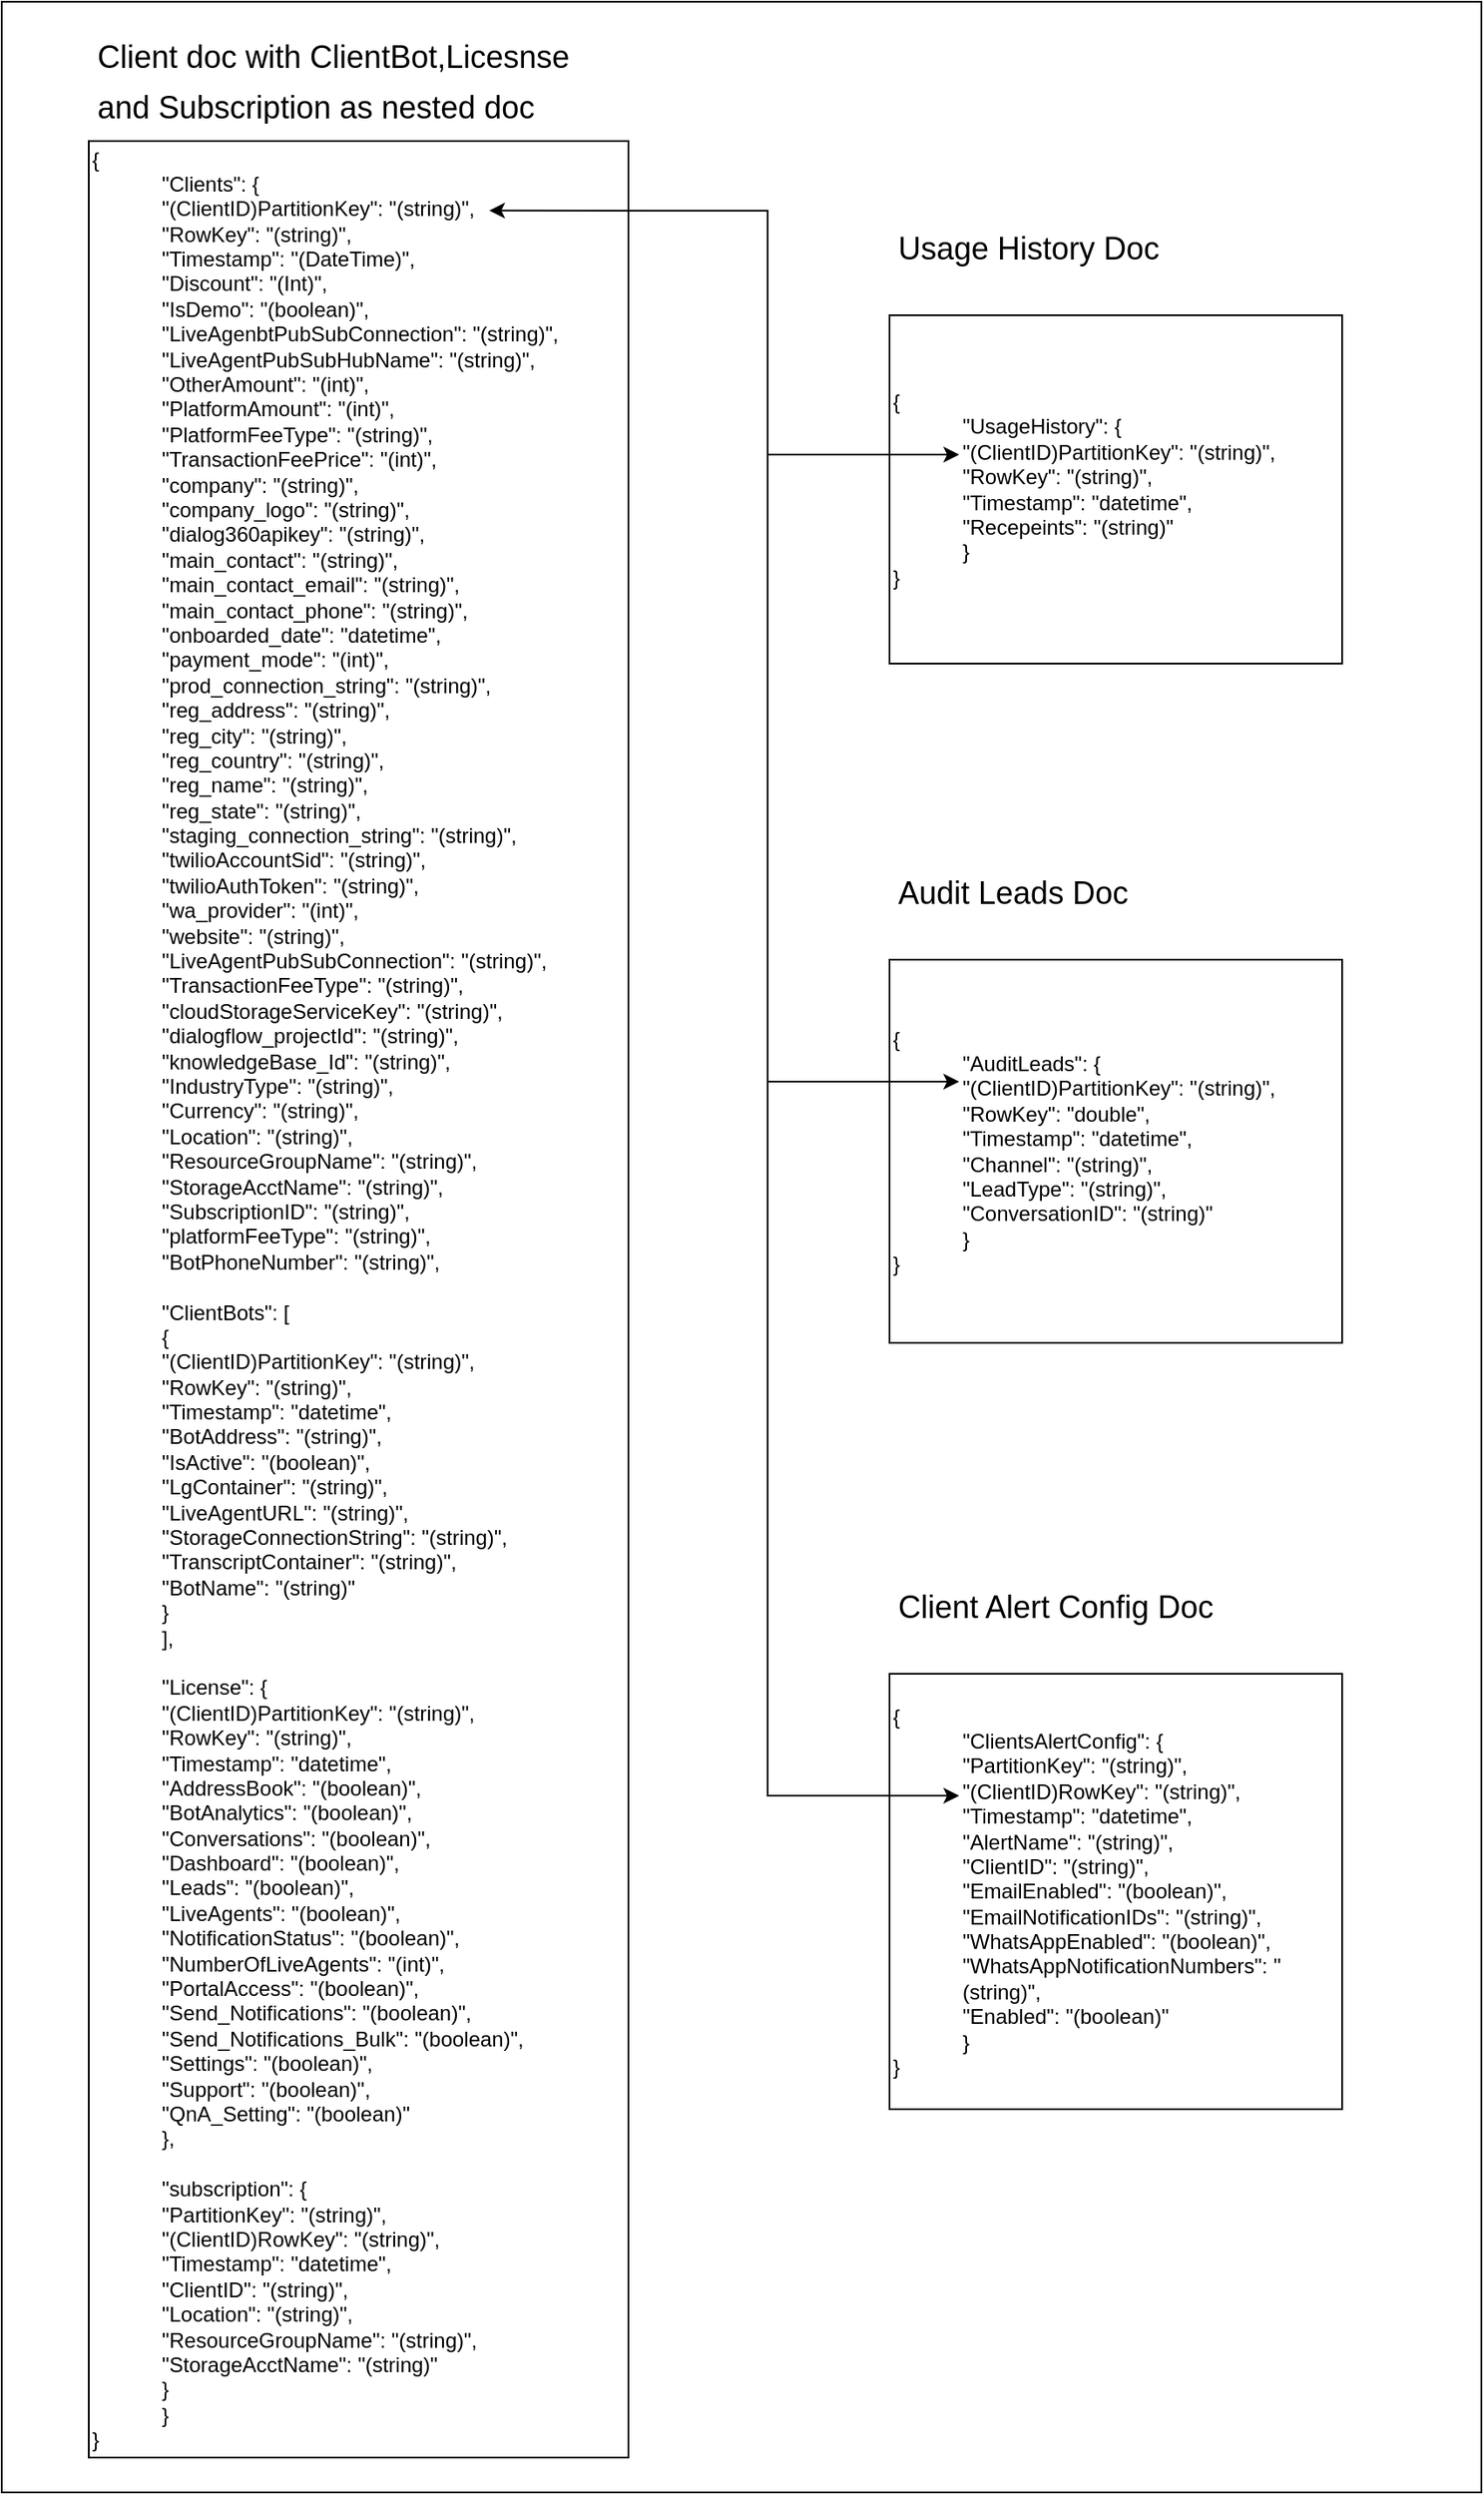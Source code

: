 <mxfile version="16.0.3" type="github">
  <diagram id="PCMa7M_t4KPaJl307eau" name="Page-1">
    <mxGraphModel dx="1718" dy="1592" grid="1" gridSize="10" guides="1" tooltips="1" connect="1" arrows="1" fold="1" page="1" pageScale="1" pageWidth="850" pageHeight="1100" math="0" shadow="0">
      <root>
        <mxCell id="0" />
        <mxCell id="1" parent="0" />
        <mxCell id="wjQ5FOuZceBZZrbnuaqa-4" value="" style="rounded=0;whiteSpace=wrap;html=1;" parent="1" vertex="1">
          <mxGeometry x="-10" y="-270" width="850" height="1430" as="geometry" />
        </mxCell>
        <mxCell id="wjQ5FOuZceBZZrbnuaqa-6" value="&lt;div&gt;{&lt;/div&gt;&lt;blockquote style=&quot;margin: 0 0 0 40px ; border: none ; padding: 0px&quot;&gt;&lt;div&gt;&quot;Clients&quot;: {&lt;/div&gt;&lt;div&gt;&quot;(ClientID)PartitionKey&quot;: &quot;(string)&quot;,&lt;/div&gt;&lt;div&gt;&quot;RowKey&quot;: &quot;(string)&quot;,&lt;/div&gt;&lt;div&gt;&quot;Timestamp&quot;: &quot;(DateTime)&quot;,&lt;/div&gt;&lt;div&gt;&quot;Discount&quot;: &quot;(Int)&quot;,&lt;/div&gt;&lt;div&gt;&quot;IsDemo&quot;: &quot;(boolean)&quot;,&lt;/div&gt;&lt;div&gt;&quot;LiveAgenbtPubSubConnection&quot;: &quot;(string)&quot;,&lt;/div&gt;&lt;div&gt;&quot;LiveAgentPubSubHubName&quot;: &quot;(string)&quot;,&lt;/div&gt;&lt;div&gt;&quot;OtherAmount&quot;: &quot;(int)&quot;,&lt;/div&gt;&lt;div&gt;&quot;PlatformAmount&quot;: &quot;(int)&quot;,&lt;/div&gt;&lt;div&gt;&quot;PlatformFeeType&quot;: &quot;(string)&quot;,&lt;/div&gt;&lt;div&gt;&quot;TransactionFeePrice&quot;: &quot;(int)&quot;,&lt;/div&gt;&lt;div&gt;&quot;company&quot;: &quot;(string)&quot;,&lt;/div&gt;&lt;div&gt;&quot;company_logo&quot;: &quot;(string)&quot;,&lt;/div&gt;&lt;div&gt;&quot;dialog360apikey&quot;: &quot;(string)&quot;,&lt;/div&gt;&lt;div&gt;&quot;main_contact&quot;: &quot;(string)&quot;,&lt;/div&gt;&lt;div&gt;&quot;main_contact_email&quot;: &quot;(string)&quot;,&lt;/div&gt;&lt;div&gt;&quot;main_contact_phone&quot;: &quot;(string)&quot;,&lt;/div&gt;&lt;div&gt;&quot;onboarded_date&quot;: &quot;datetime&quot;,&lt;/div&gt;&lt;div&gt;&quot;payment_mode&quot;: &quot;(int)&quot;,&lt;/div&gt;&lt;div&gt;&quot;prod_connection_string&quot;: &quot;(string)&quot;,&lt;/div&gt;&lt;div&gt;&quot;reg_address&quot;: &quot;(string)&quot;,&lt;/div&gt;&lt;div&gt;&quot;reg_city&quot;: &quot;(string)&quot;,&lt;/div&gt;&lt;div&gt;&quot;reg_country&quot;: &quot;(string)&quot;,&lt;/div&gt;&lt;div&gt;&quot;reg_name&quot;: &quot;(string)&quot;,&lt;/div&gt;&lt;div&gt;&quot;reg_state&quot;: &quot;(string)&quot;,&lt;/div&gt;&lt;div&gt;&quot;staging_connection_string&quot;: &quot;(string)&quot;,&lt;/div&gt;&lt;div&gt;&quot;twilioAccountSid&quot;: &quot;(string)&quot;,&lt;/div&gt;&lt;div&gt;&quot;twilioAuthToken&quot;: &quot;(string)&quot;,&lt;/div&gt;&lt;div&gt;&quot;wa_provider&quot;: &quot;(int)&quot;,&lt;/div&gt;&lt;div&gt;&quot;website&quot;: &quot;(string)&quot;,&lt;/div&gt;&lt;div&gt;&quot;LiveAgentPubSubConnection&quot;: &quot;(string)&quot;,&lt;/div&gt;&lt;div&gt;&quot;TransactionFeeType&quot;: &quot;(string)&quot;,&lt;/div&gt;&lt;div&gt;&quot;cloudStorageServiceKey&quot;: &quot;(string)&quot;,&lt;/div&gt;&lt;div&gt;&quot;dialogflow_projectId&quot;: &quot;(string)&quot;,&lt;/div&gt;&lt;div&gt;&quot;knowledgeBase_Id&quot;: &quot;(string)&quot;,&lt;/div&gt;&lt;div&gt;&quot;IndustryType&quot;: &quot;(string)&quot;,&lt;/div&gt;&lt;div&gt;&quot;Currency&quot;: &quot;(string)&quot;,&lt;/div&gt;&lt;div&gt;&quot;Location&quot;: &quot;(string)&quot;,&lt;/div&gt;&lt;div&gt;&quot;ResourceGroupName&quot;: &quot;(string)&quot;,&lt;/div&gt;&lt;div&gt;&quot;StorageAcctName&quot;: &quot;(string)&quot;,&lt;/div&gt;&lt;div&gt;&quot;SubscriptionID&quot;: &quot;(string)&quot;,&lt;/div&gt;&lt;div&gt;&quot;platformFeeType&quot;: &quot;(string)&quot;,&lt;/div&gt;&lt;div&gt;&quot;BotPhoneNumber&quot;: &quot;(string)&quot;,&lt;/div&gt;&lt;div&gt;&lt;br&gt;&lt;/div&gt;&lt;div&gt;&quot;ClientBots&quot;: [&lt;/div&gt;&lt;div&gt;{&lt;/div&gt;&lt;div&gt;&quot;(ClientID)PartitionKey&quot;: &quot;(string)&quot;,&lt;/div&gt;&lt;div&gt;&quot;RowKey&quot;: &quot;(string)&quot;,&lt;/div&gt;&lt;div&gt;&quot;Timestamp&quot;: &quot;datetime&quot;,&lt;/div&gt;&lt;div&gt;&quot;BotAddress&quot;: &quot;(string)&quot;,&lt;/div&gt;&lt;div&gt;&quot;IsActive&quot;: &quot;(boolean)&quot;,&lt;/div&gt;&lt;div&gt;&quot;LgContainer&quot;: &quot;(string)&quot;,&lt;/div&gt;&lt;div&gt;&quot;LiveAgentURL&quot;: &quot;(string)&quot;,&lt;/div&gt;&lt;div&gt;&quot;StorageConnectionString&quot;: &quot;(string)&quot;,&lt;/div&gt;&lt;div&gt;&quot;TranscriptContainer&quot;: &quot;(string)&quot;,&lt;/div&gt;&lt;div&gt;&quot;BotName&quot;: &quot;(string)&quot;&lt;/div&gt;&lt;div&gt;}&lt;/div&gt;&lt;div&gt;],&lt;/div&gt;&lt;div&gt;&lt;br&gt;&lt;/div&gt;&lt;div&gt;&quot;License&quot;: {&lt;/div&gt;&lt;div&gt;&quot;(ClientID)PartitionKey&quot;: &quot;(string)&quot;,&lt;/div&gt;&lt;div&gt;&quot;RowKey&quot;: &quot;(string)&quot;,&lt;/div&gt;&lt;div&gt;&quot;Timestamp&quot;: &quot;datetime&quot;,&lt;/div&gt;&lt;div&gt;&quot;AddressBook&quot;: &quot;(boolean)&quot;,&lt;/div&gt;&lt;div&gt;&quot;BotAnalytics&quot;: &quot;(boolean)&quot;,&lt;/div&gt;&lt;div&gt;&quot;Conversations&quot;: &quot;(boolean)&quot;,&lt;/div&gt;&lt;div&gt;&quot;Dashboard&quot;: &quot;(boolean)&quot;,&lt;/div&gt;&lt;div&gt;&quot;Leads&quot;: &quot;(boolean)&quot;,&lt;/div&gt;&lt;div&gt;&quot;LiveAgents&quot;: &quot;(boolean)&quot;,&lt;/div&gt;&lt;div&gt;&quot;NotificationStatus&quot;: &quot;(boolean)&quot;,&lt;/div&gt;&lt;div&gt;&quot;NumberOfLiveAgents&quot;: &quot;(int)&quot;,&lt;/div&gt;&lt;div&gt;&quot;PortalAccess&quot;: &quot;(boolean)&quot;,&lt;/div&gt;&lt;div&gt;&quot;Send_Notifications&quot;: &quot;(boolean)&quot;,&lt;/div&gt;&lt;div&gt;&quot;Send_Notifications_Bulk&quot;: &quot;(boolean)&quot;,&lt;/div&gt;&lt;div&gt;&quot;Settings&quot;: &quot;(boolean)&quot;,&lt;/div&gt;&lt;div&gt;&quot;Support&quot;: &quot;(boolean)&quot;,&lt;/div&gt;&lt;div&gt;&quot;QnA_Setting&quot;: &quot;(boolean)&quot;&lt;/div&gt;&lt;div&gt;},&lt;/div&gt;&lt;div&gt;&lt;br&gt;&lt;/div&gt;&lt;div&gt;&quot;subscription&quot;: {&lt;/div&gt;&lt;div&gt;&quot;PartitionKey&quot;: &quot;(string)&quot;,&lt;/div&gt;&lt;div&gt;&quot;(ClientID)RowKey&quot;: &quot;(string)&quot;,&lt;/div&gt;&lt;div&gt;&quot;Timestamp&quot;: &quot;datetime&quot;,&lt;/div&gt;&lt;div&gt;&quot;ClientID&quot;: &quot;(string)&quot;,&lt;/div&gt;&lt;div&gt;&quot;Location&quot;: &quot;(string)&quot;,&lt;/div&gt;&lt;div&gt;&quot;ResourceGroupName&quot;: &quot;(string)&quot;,&lt;/div&gt;&lt;div&gt;&quot;StorageAcctName&quot;: &quot;(string)&quot;&lt;/div&gt;&lt;div&gt;}&lt;/div&gt;&lt;div&gt;}&lt;/div&gt;&lt;/blockquote&gt;&lt;div&gt;&lt;span&gt; &lt;/span&gt;}&lt;/div&gt;" style="rounded=0;whiteSpace=wrap;html=1;align=left;" parent="1" vertex="1">
          <mxGeometry x="40" y="-190" width="310" height="1330" as="geometry" />
        </mxCell>
        <mxCell id="wjQ5FOuZceBZZrbnuaqa-7" value="&lt;div&gt;{&lt;/div&gt;&lt;blockquote style=&quot;margin: 0 0 0 40px ; border: none ; padding: 0px&quot;&gt;&lt;div&gt;&quot;UsageHistory&quot;: {&lt;/div&gt;&lt;div&gt;&quot;(ClientID)PartitionKey&quot;: &quot;(string)&quot;,&lt;/div&gt;&lt;div&gt;&quot;RowKey&quot;: &quot;(string)&quot;,&lt;/div&gt;&lt;div&gt;&quot;Timestamp&quot;: &quot;datetime&quot;,&lt;/div&gt;&lt;div&gt;&quot;Recepeints&quot;: &quot;(string)&quot;&lt;/div&gt;&lt;div&gt;}&lt;/div&gt;&lt;/blockquote&gt;&lt;div&gt;&lt;span&gt; &lt;/span&gt;}&lt;/div&gt;" style="rounded=0;whiteSpace=wrap;html=1;align=left;" parent="1" vertex="1">
          <mxGeometry x="500" y="-90" width="260" height="200" as="geometry" />
        </mxCell>
        <mxCell id="wjQ5FOuZceBZZrbnuaqa-8" value="&lt;div&gt;{&lt;/div&gt;&lt;blockquote style=&quot;margin: 0 0 0 40px ; border: none ; padding: 0px&quot;&gt;&lt;div&gt;&quot;AuditLeads&quot;: {&lt;/div&gt;&lt;div&gt;&quot;(ClientID)PartitionKey&quot;: &quot;(string)&quot;,&lt;/div&gt;&lt;div&gt;&quot;RowKey&quot;: &quot;double&quot;,&lt;/div&gt;&lt;div&gt;&quot;Timestamp&quot;: &quot;datetime&quot;,&lt;/div&gt;&lt;div&gt;&quot;Channel&quot;: &quot;(string)&quot;,&lt;/div&gt;&lt;div&gt;&quot;LeadType&quot;: &quot;(string)&quot;,&lt;/div&gt;&lt;div&gt;&quot;ConversationID&quot;: &quot;(string)&quot;&lt;/div&gt;&lt;div&gt;}&lt;/div&gt;&lt;/blockquote&gt;&lt;div&gt;&lt;span&gt; &lt;/span&gt;}&lt;/div&gt;" style="rounded=0;whiteSpace=wrap;html=1;align=left;" parent="1" vertex="1">
          <mxGeometry x="500" y="280" width="260" height="220" as="geometry" />
        </mxCell>
        <mxCell id="wjQ5FOuZceBZZrbnuaqa-9" value="&lt;div&gt;{&lt;/div&gt;&lt;blockquote style=&quot;margin: 0 0 0 40px ; border: none ; padding: 0px&quot;&gt;&lt;div&gt;&quot;ClientsAlertConfig&quot;: {&lt;/div&gt;&lt;div&gt;&quot;PartitionKey&quot;: &quot;(string)&quot;,&lt;/div&gt;&lt;div&gt;&quot;(ClientID)RowKey&quot;: &quot;(string)&quot;,&lt;/div&gt;&lt;div&gt;&quot;Timestamp&quot;: &quot;datetime&quot;,&lt;/div&gt;&lt;div&gt;&quot;AlertName&quot;: &quot;(string)&quot;,&lt;/div&gt;&lt;div&gt;&quot;ClientID&quot;: &quot;(string)&quot;,&lt;/div&gt;&lt;div&gt;&quot;EmailEnabled&quot;: &quot;(boolean)&quot;,&lt;/div&gt;&lt;div&gt;&quot;EmailNotificationIDs&quot;: &quot;(string)&quot;,&lt;/div&gt;&lt;div&gt;&quot;WhatsAppEnabled&quot;: &quot;(boolean)&quot;,&lt;/div&gt;&lt;div&gt;&quot;WhatsAppNotificationNumbers&quot;: &quot;(string)&quot;,&lt;/div&gt;&lt;div&gt;&quot;Enabled&quot;: &quot;(boolean)&quot;&lt;/div&gt;&lt;div&gt;}&lt;/div&gt;&lt;/blockquote&gt;&lt;div&gt;&lt;span&gt; &lt;/span&gt;}&lt;/div&gt;" style="rounded=0;whiteSpace=wrap;html=1;align=left;" parent="1" vertex="1">
          <mxGeometry x="500" y="690" width="260" height="250" as="geometry" />
        </mxCell>
        <mxCell id="wjQ5FOuZceBZZrbnuaqa-11" style="edgeStyle=orthogonalEdgeStyle;rounded=0;orthogonalLoop=1;jettySize=auto;html=1;exitX=0.5;exitY=1;exitDx=0;exitDy=0;" parent="1" source="wjQ5FOuZceBZZrbnuaqa-9" target="wjQ5FOuZceBZZrbnuaqa-9" edge="1">
          <mxGeometry relative="1" as="geometry" />
        </mxCell>
        <mxCell id="wjQ5FOuZceBZZrbnuaqa-13" value="&lt;h1&gt;&lt;font style=&quot;font-size: 18px ; font-weight: normal&quot;&gt;Client doc with ClientBot,Licesnse and Subscription as nested doc&lt;/font&gt;&lt;/h1&gt;" style="text;html=1;strokeColor=none;fillColor=none;spacing=5;spacingTop=-20;whiteSpace=wrap;overflow=hidden;rounded=0;" parent="1" vertex="1">
          <mxGeometry x="40" y="-260" width="310" height="60" as="geometry" />
        </mxCell>
        <mxCell id="wjQ5FOuZceBZZrbnuaqa-14" value="&lt;h1&gt;&lt;span style=&quot;font-weight: normal&quot;&gt;&lt;font style=&quot;font-size: 18px&quot;&gt;Audit Leads Doc&lt;/font&gt;&lt;/span&gt;&lt;/h1&gt;" style="text;html=1;strokeColor=none;fillColor=none;spacing=5;spacingTop=-20;whiteSpace=wrap;overflow=hidden;rounded=0;fontSize=18;" parent="1" vertex="1">
          <mxGeometry x="500" y="200" width="260" height="60" as="geometry" />
        </mxCell>
        <mxCell id="wjQ5FOuZceBZZrbnuaqa-15" value="&lt;h1&gt;&lt;font style=&quot;font-size: 18px ; font-weight: normal&quot;&gt;Usage History Doc&lt;/font&gt;&lt;/h1&gt;" style="text;html=1;strokeColor=none;fillColor=none;spacing=5;spacingTop=-20;whiteSpace=wrap;overflow=hidden;rounded=0;fontSize=18;" parent="1" vertex="1">
          <mxGeometry x="500" y="-170" width="260" height="70" as="geometry" />
        </mxCell>
        <mxCell id="wjQ5FOuZceBZZrbnuaqa-16" value="&lt;h1&gt;&lt;font style=&quot;font-size: 18px ; font-weight: normal&quot;&gt;Client Alert Config Doc&lt;/font&gt;&lt;/h1&gt;" style="text;html=1;strokeColor=none;fillColor=none;spacing=5;spacingTop=-20;whiteSpace=wrap;overflow=hidden;rounded=0;fontSize=18;" parent="1" vertex="1">
          <mxGeometry x="500" y="610" width="260" height="70" as="geometry" />
        </mxCell>
        <mxCell id="wjQ5FOuZceBZZrbnuaqa-17" style="edgeStyle=orthogonalEdgeStyle;rounded=0;orthogonalLoop=1;jettySize=auto;html=1;exitX=0.5;exitY=1;exitDx=0;exitDy=0;fontSize=18;" parent="1" source="wjQ5FOuZceBZZrbnuaqa-15" target="wjQ5FOuZceBZZrbnuaqa-15" edge="1">
          <mxGeometry relative="1" as="geometry" />
        </mxCell>
        <mxCell id="wjQ5FOuZceBZZrbnuaqa-18" value="" style="endArrow=classic;startArrow=classic;html=1;rounded=0;fontSize=18;entryX=0.742;entryY=0.03;entryDx=0;entryDy=0;entryPerimeter=0;exitX=0.154;exitY=0.4;exitDx=0;exitDy=0;exitPerimeter=0;" parent="1" source="wjQ5FOuZceBZZrbnuaqa-7" target="wjQ5FOuZceBZZrbnuaqa-6" edge="1">
          <mxGeometry width="50" height="50" relative="1" as="geometry">
            <mxPoint x="420" y="-90" as="sourcePoint" />
            <mxPoint x="470" y="-140" as="targetPoint" />
            <Array as="points">
              <mxPoint x="430" y="-10" />
              <mxPoint x="430" y="-150" />
            </Array>
          </mxGeometry>
        </mxCell>
        <mxCell id="wjQ5FOuZceBZZrbnuaqa-19" value="" style="endArrow=classic;html=1;rounded=0;fontSize=18;" parent="1" edge="1">
          <mxGeometry width="50" height="50" relative="1" as="geometry">
            <mxPoint x="430" y="-10" as="sourcePoint" />
            <mxPoint x="540" y="350" as="targetPoint" />
            <Array as="points">
              <mxPoint x="430" y="350" />
            </Array>
          </mxGeometry>
        </mxCell>
        <mxCell id="wjQ5FOuZceBZZrbnuaqa-20" value="" style="endArrow=classic;html=1;rounded=0;fontSize=18;entryX=0.154;entryY=0.28;entryDx=0;entryDy=0;entryPerimeter=0;" parent="1" target="wjQ5FOuZceBZZrbnuaqa-9" edge="1">
          <mxGeometry width="50" height="50" relative="1" as="geometry">
            <mxPoint x="430" y="350" as="sourcePoint" />
            <mxPoint x="470" y="560" as="targetPoint" />
            <Array as="points">
              <mxPoint x="430" y="760" />
            </Array>
          </mxGeometry>
        </mxCell>
      </root>
    </mxGraphModel>
  </diagram>
</mxfile>
